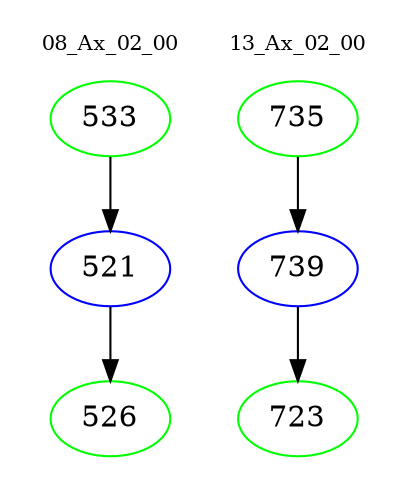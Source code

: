 digraph{
subgraph cluster_0 {
color = white
label = "08_Ax_02_00";
fontsize=10;
T0_533 [label="533", color="green"]
T0_533 -> T0_521 [color="black"]
T0_521 [label="521", color="blue"]
T0_521 -> T0_526 [color="black"]
T0_526 [label="526", color="green"]
}
subgraph cluster_1 {
color = white
label = "13_Ax_02_00";
fontsize=10;
T1_735 [label="735", color="green"]
T1_735 -> T1_739 [color="black"]
T1_739 [label="739", color="blue"]
T1_739 -> T1_723 [color="black"]
T1_723 [label="723", color="green"]
}
}
